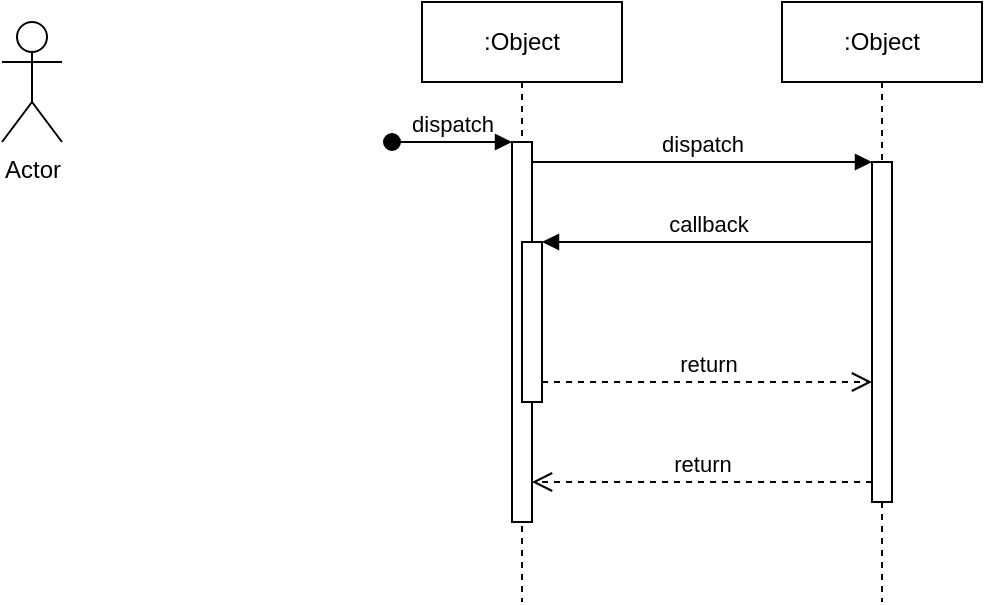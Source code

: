<mxfile version="27.0.3">
  <diagram name="Page-1" id="uSZzwkD7lx5zt7aNEKSo">
    <mxGraphModel dx="786" dy="459" grid="1" gridSize="10" guides="1" tooltips="1" connect="1" arrows="1" fold="1" page="1" pageScale="1" pageWidth="827" pageHeight="1169" math="0" shadow="0">
      <root>
        <mxCell id="0" />
        <mxCell id="1" parent="0" />
        <mxCell id="otHFxm3J47twPl9ahbBU-1" value=":Object" style="shape=umlLifeline;perimeter=lifelinePerimeter;whiteSpace=wrap;html=1;container=0;dropTarget=0;collapsible=0;recursiveResize=0;outlineConnect=0;portConstraint=eastwest;newEdgeStyle={&quot;edgeStyle&quot;:&quot;elbowEdgeStyle&quot;,&quot;elbow&quot;:&quot;vertical&quot;,&quot;curved&quot;:0,&quot;rounded&quot;:0};" vertex="1" parent="1">
          <mxGeometry x="340" y="70" width="100" height="300" as="geometry" />
        </mxCell>
        <mxCell id="otHFxm3J47twPl9ahbBU-2" value="" style="html=1;points=[];perimeter=orthogonalPerimeter;outlineConnect=0;targetShapes=umlLifeline;portConstraint=eastwest;newEdgeStyle={&quot;edgeStyle&quot;:&quot;elbowEdgeStyle&quot;,&quot;elbow&quot;:&quot;vertical&quot;,&quot;curved&quot;:0,&quot;rounded&quot;:0};" vertex="1" parent="otHFxm3J47twPl9ahbBU-1">
          <mxGeometry x="45" y="70" width="10" height="190" as="geometry" />
        </mxCell>
        <mxCell id="otHFxm3J47twPl9ahbBU-3" value="dispatch" style="html=1;verticalAlign=bottom;startArrow=oval;endArrow=block;startSize=8;edgeStyle=elbowEdgeStyle;elbow=vertical;curved=0;rounded=0;" edge="1" parent="otHFxm3J47twPl9ahbBU-1" target="otHFxm3J47twPl9ahbBU-2">
          <mxGeometry relative="1" as="geometry">
            <mxPoint x="-15" y="70" as="sourcePoint" />
          </mxGeometry>
        </mxCell>
        <mxCell id="otHFxm3J47twPl9ahbBU-4" value="" style="html=1;points=[];perimeter=orthogonalPerimeter;outlineConnect=0;targetShapes=umlLifeline;portConstraint=eastwest;newEdgeStyle={&quot;edgeStyle&quot;:&quot;elbowEdgeStyle&quot;,&quot;elbow&quot;:&quot;vertical&quot;,&quot;curved&quot;:0,&quot;rounded&quot;:0};" vertex="1" parent="otHFxm3J47twPl9ahbBU-1">
          <mxGeometry x="50" y="120" width="10" height="80" as="geometry" />
        </mxCell>
        <mxCell id="otHFxm3J47twPl9ahbBU-5" value=":Object" style="shape=umlLifeline;perimeter=lifelinePerimeter;whiteSpace=wrap;html=1;container=0;dropTarget=0;collapsible=0;recursiveResize=0;outlineConnect=0;portConstraint=eastwest;newEdgeStyle={&quot;edgeStyle&quot;:&quot;elbowEdgeStyle&quot;,&quot;elbow&quot;:&quot;vertical&quot;,&quot;curved&quot;:0,&quot;rounded&quot;:0};" vertex="1" parent="1">
          <mxGeometry x="520" y="70" width="100" height="300" as="geometry" />
        </mxCell>
        <mxCell id="otHFxm3J47twPl9ahbBU-6" value="" style="html=1;points=[];perimeter=orthogonalPerimeter;outlineConnect=0;targetShapes=umlLifeline;portConstraint=eastwest;newEdgeStyle={&quot;edgeStyle&quot;:&quot;elbowEdgeStyle&quot;,&quot;elbow&quot;:&quot;vertical&quot;,&quot;curved&quot;:0,&quot;rounded&quot;:0};" vertex="1" parent="otHFxm3J47twPl9ahbBU-5">
          <mxGeometry x="45" y="80" width="10" height="170" as="geometry" />
        </mxCell>
        <mxCell id="otHFxm3J47twPl9ahbBU-7" value="dispatch" style="html=1;verticalAlign=bottom;endArrow=block;edgeStyle=elbowEdgeStyle;elbow=vertical;curved=0;rounded=0;" edge="1" parent="1" source="otHFxm3J47twPl9ahbBU-2" target="otHFxm3J47twPl9ahbBU-6">
          <mxGeometry relative="1" as="geometry">
            <mxPoint x="495" y="160" as="sourcePoint" />
            <Array as="points">
              <mxPoint x="480" y="150" />
            </Array>
          </mxGeometry>
        </mxCell>
        <mxCell id="otHFxm3J47twPl9ahbBU-8" value="return" style="html=1;verticalAlign=bottom;endArrow=open;dashed=1;endSize=8;edgeStyle=elbowEdgeStyle;elbow=vertical;curved=0;rounded=0;" edge="1" parent="1" source="otHFxm3J47twPl9ahbBU-6" target="otHFxm3J47twPl9ahbBU-2">
          <mxGeometry relative="1" as="geometry">
            <mxPoint x="495" y="235" as="targetPoint" />
            <Array as="points">
              <mxPoint x="490" y="310" />
            </Array>
          </mxGeometry>
        </mxCell>
        <mxCell id="otHFxm3J47twPl9ahbBU-9" value="callback" style="html=1;verticalAlign=bottom;endArrow=block;edgeStyle=elbowEdgeStyle;elbow=vertical;curved=0;rounded=0;" edge="1" parent="1" source="otHFxm3J47twPl9ahbBU-6" target="otHFxm3J47twPl9ahbBU-4">
          <mxGeometry relative="1" as="geometry">
            <mxPoint x="475" y="190" as="sourcePoint" />
            <Array as="points">
              <mxPoint x="490" y="190" />
            </Array>
          </mxGeometry>
        </mxCell>
        <mxCell id="otHFxm3J47twPl9ahbBU-10" value="return" style="html=1;verticalAlign=bottom;endArrow=open;dashed=1;endSize=8;edgeStyle=elbowEdgeStyle;elbow=vertical;curved=0;rounded=0;" edge="1" parent="1" source="otHFxm3J47twPl9ahbBU-4" target="otHFxm3J47twPl9ahbBU-6">
          <mxGeometry relative="1" as="geometry">
            <mxPoint x="475" y="265" as="targetPoint" />
            <Array as="points">
              <mxPoint x="480" y="260" />
            </Array>
          </mxGeometry>
        </mxCell>
        <object label="Actor" id="otHFxm3J47twPl9ahbBU-11">
          <mxCell style="shape=umlActor;verticalLabelPosition=bottom;verticalAlign=top;html=1;outlineConnect=0;" vertex="1" parent="1">
            <mxGeometry x="130" y="80" width="30" height="60" as="geometry" />
          </mxCell>
        </object>
      </root>
    </mxGraphModel>
  </diagram>
</mxfile>
